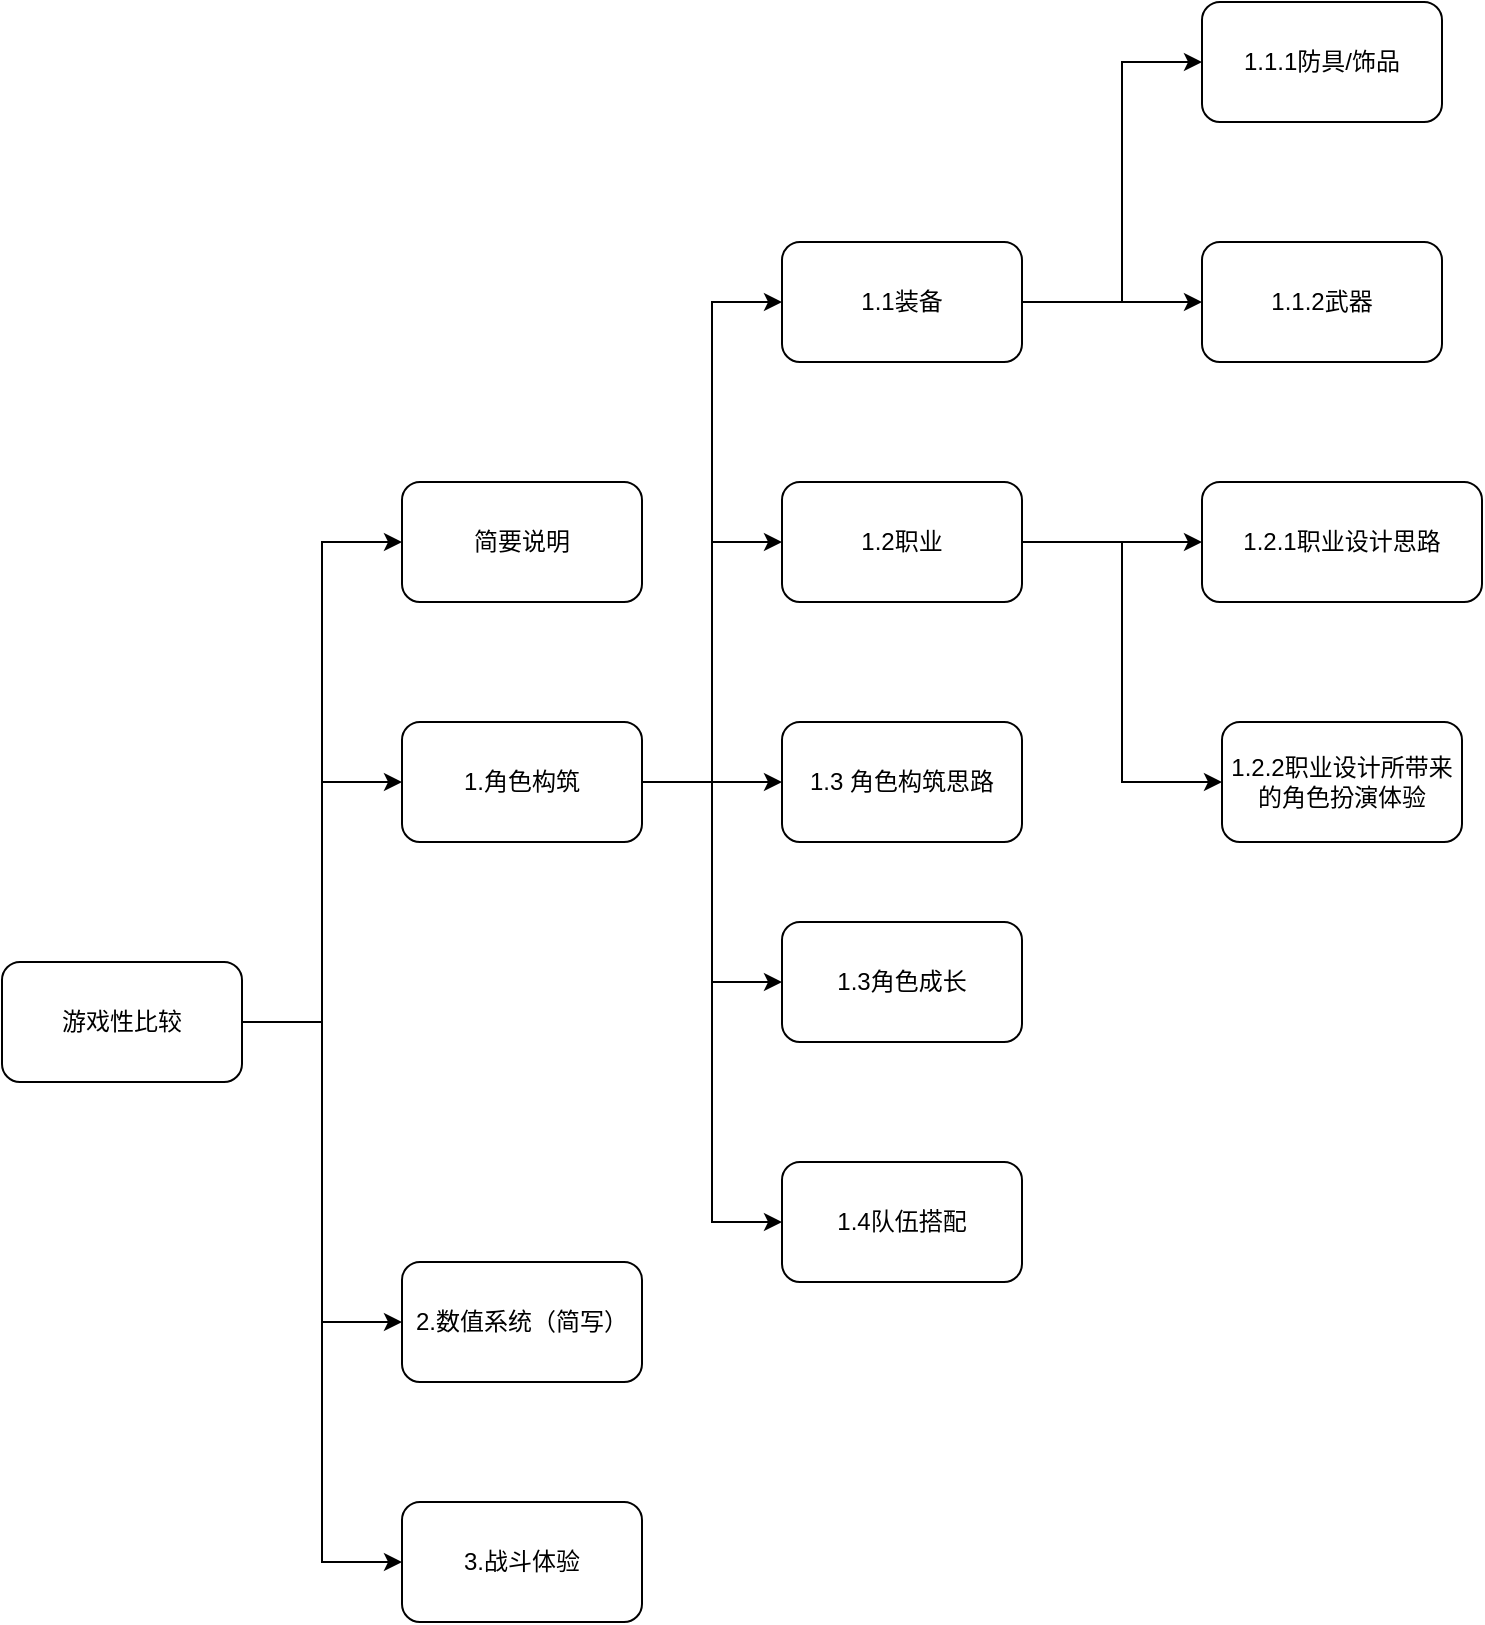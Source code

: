 <mxfile version="20.8.16" type="device"><diagram name="第 1 页" id="DqlSDoccDrTgliFSM3W7"><mxGraphModel dx="1020" dy="1735" grid="1" gridSize="10" guides="1" tooltips="1" connect="1" arrows="1" fold="1" page="1" pageScale="1" pageWidth="827" pageHeight="1169" math="0" shadow="0"><root><mxCell id="0"/><mxCell id="1" parent="0"/><mxCell id="9Biexoq82Lj9bWyl4J-t-12" style="edgeStyle=orthogonalEdgeStyle;rounded=0;orthogonalLoop=1;jettySize=auto;html=1;exitX=1;exitY=0.5;exitDx=0;exitDy=0;entryX=0;entryY=0.5;entryDx=0;entryDy=0;" edge="1" parent="1" source="9Biexoq82Lj9bWyl4J-t-1" target="9Biexoq82Lj9bWyl4J-t-4"><mxGeometry relative="1" as="geometry"/></mxCell><mxCell id="9Biexoq82Lj9bWyl4J-t-13" style="edgeStyle=orthogonalEdgeStyle;rounded=0;orthogonalLoop=1;jettySize=auto;html=1;exitX=1;exitY=0.5;exitDx=0;exitDy=0;entryX=0;entryY=0.5;entryDx=0;entryDy=0;" edge="1" parent="1" source="9Biexoq82Lj9bWyl4J-t-1" target="9Biexoq82Lj9bWyl4J-t-2"><mxGeometry relative="1" as="geometry"/></mxCell><mxCell id="9Biexoq82Lj9bWyl4J-t-14" style="edgeStyle=orthogonalEdgeStyle;rounded=0;orthogonalLoop=1;jettySize=auto;html=1;exitX=1;exitY=0.5;exitDx=0;exitDy=0;entryX=0;entryY=0.5;entryDx=0;entryDy=0;" edge="1" parent="1" source="9Biexoq82Lj9bWyl4J-t-1" target="9Biexoq82Lj9bWyl4J-t-3"><mxGeometry relative="1" as="geometry"/></mxCell><mxCell id="9Biexoq82Lj9bWyl4J-t-21" style="edgeStyle=orthogonalEdgeStyle;rounded=0;orthogonalLoop=1;jettySize=auto;html=1;exitX=1;exitY=0.5;exitDx=0;exitDy=0;entryX=0;entryY=0.5;entryDx=0;entryDy=0;" edge="1" parent="1" source="9Biexoq82Lj9bWyl4J-t-1" target="9Biexoq82Lj9bWyl4J-t-20"><mxGeometry relative="1" as="geometry"/></mxCell><mxCell id="9Biexoq82Lj9bWyl4J-t-1" value="游戏性比较" style="rounded=1;whiteSpace=wrap;html=1;" vertex="1" parent="1"><mxGeometry y="280" width="120" height="60" as="geometry"/></mxCell><mxCell id="9Biexoq82Lj9bWyl4J-t-15" style="edgeStyle=orthogonalEdgeStyle;rounded=0;orthogonalLoop=1;jettySize=auto;html=1;exitX=1;exitY=0.5;exitDx=0;exitDy=0;entryX=0;entryY=0.5;entryDx=0;entryDy=0;" edge="1" parent="1" source="9Biexoq82Lj9bWyl4J-t-2" target="9Biexoq82Lj9bWyl4J-t-5"><mxGeometry relative="1" as="geometry"/></mxCell><mxCell id="9Biexoq82Lj9bWyl4J-t-16" style="edgeStyle=orthogonalEdgeStyle;rounded=0;orthogonalLoop=1;jettySize=auto;html=1;exitX=1;exitY=0.5;exitDx=0;exitDy=0;entryX=0;entryY=0.5;entryDx=0;entryDy=0;" edge="1" parent="1" source="9Biexoq82Lj9bWyl4J-t-2" target="9Biexoq82Lj9bWyl4J-t-6"><mxGeometry relative="1" as="geometry"/></mxCell><mxCell id="9Biexoq82Lj9bWyl4J-t-24" style="edgeStyle=orthogonalEdgeStyle;rounded=0;orthogonalLoop=1;jettySize=auto;html=1;exitX=1;exitY=0.5;exitDx=0;exitDy=0;entryX=0;entryY=0.5;entryDx=0;entryDy=0;" edge="1" parent="1" source="9Biexoq82Lj9bWyl4J-t-2" target="9Biexoq82Lj9bWyl4J-t-22"><mxGeometry relative="1" as="geometry"/></mxCell><mxCell id="9Biexoq82Lj9bWyl4J-t-25" style="edgeStyle=orthogonalEdgeStyle;rounded=0;orthogonalLoop=1;jettySize=auto;html=1;exitX=1;exitY=0.5;exitDx=0;exitDy=0;entryX=0;entryY=0.5;entryDx=0;entryDy=0;" edge="1" parent="1" source="9Biexoq82Lj9bWyl4J-t-2" target="9Biexoq82Lj9bWyl4J-t-23"><mxGeometry relative="1" as="geometry"/></mxCell><mxCell id="9Biexoq82Lj9bWyl4J-t-31" style="edgeStyle=orthogonalEdgeStyle;rounded=0;orthogonalLoop=1;jettySize=auto;html=1;exitX=1;exitY=0.5;exitDx=0;exitDy=0;entryX=0;entryY=0.5;entryDx=0;entryDy=0;" edge="1" parent="1" source="9Biexoq82Lj9bWyl4J-t-2" target="9Biexoq82Lj9bWyl4J-t-30"><mxGeometry relative="1" as="geometry"/></mxCell><mxCell id="9Biexoq82Lj9bWyl4J-t-2" value="1.角色构筑" style="rounded=1;whiteSpace=wrap;html=1;" vertex="1" parent="1"><mxGeometry x="200" y="160" width="120" height="60" as="geometry"/></mxCell><mxCell id="9Biexoq82Lj9bWyl4J-t-3" value="3.战斗体验" style="rounded=1;whiteSpace=wrap;html=1;" vertex="1" parent="1"><mxGeometry x="200" y="550" width="120" height="60" as="geometry"/></mxCell><mxCell id="9Biexoq82Lj9bWyl4J-t-4" value="2.数值系统（简写）" style="rounded=1;whiteSpace=wrap;html=1;" vertex="1" parent="1"><mxGeometry x="200" y="430" width="120" height="60" as="geometry"/></mxCell><mxCell id="9Biexoq82Lj9bWyl4J-t-17" style="edgeStyle=orthogonalEdgeStyle;rounded=0;orthogonalLoop=1;jettySize=auto;html=1;exitX=1;exitY=0.5;exitDx=0;exitDy=0;" edge="1" parent="1" source="9Biexoq82Lj9bWyl4J-t-5" target="9Biexoq82Lj9bWyl4J-t-7"><mxGeometry relative="1" as="geometry"/></mxCell><mxCell id="9Biexoq82Lj9bWyl4J-t-18" style="edgeStyle=orthogonalEdgeStyle;rounded=0;orthogonalLoop=1;jettySize=auto;html=1;exitX=1;exitY=0.5;exitDx=0;exitDy=0;entryX=0;entryY=0.5;entryDx=0;entryDy=0;" edge="1" parent="1" source="9Biexoq82Lj9bWyl4J-t-5" target="9Biexoq82Lj9bWyl4J-t-8"><mxGeometry relative="1" as="geometry"><Array as="points"><mxPoint x="560" y="-50"/><mxPoint x="560" y="-170"/></Array></mxGeometry></mxCell><mxCell id="9Biexoq82Lj9bWyl4J-t-5" value="1.1装备" style="rounded=1;whiteSpace=wrap;html=1;" vertex="1" parent="1"><mxGeometry x="390" y="-80" width="120" height="60" as="geometry"/></mxCell><mxCell id="9Biexoq82Lj9bWyl4J-t-19" style="edgeStyle=orthogonalEdgeStyle;rounded=0;orthogonalLoop=1;jettySize=auto;html=1;exitX=1;exitY=0.5;exitDx=0;exitDy=0;entryX=0;entryY=0.5;entryDx=0;entryDy=0;" edge="1" parent="1" source="9Biexoq82Lj9bWyl4J-t-6" target="9Biexoq82Lj9bWyl4J-t-9"><mxGeometry relative="1" as="geometry"/></mxCell><mxCell id="9Biexoq82Lj9bWyl4J-t-29" style="edgeStyle=orthogonalEdgeStyle;rounded=0;orthogonalLoop=1;jettySize=auto;html=1;exitX=1;exitY=0.5;exitDx=0;exitDy=0;entryX=0;entryY=0.5;entryDx=0;entryDy=0;" edge="1" parent="1" source="9Biexoq82Lj9bWyl4J-t-6" target="9Biexoq82Lj9bWyl4J-t-28"><mxGeometry relative="1" as="geometry"><Array as="points"><mxPoint x="560" y="70"/><mxPoint x="560" y="190"/></Array></mxGeometry></mxCell><mxCell id="9Biexoq82Lj9bWyl4J-t-6" value="1.2职业" style="rounded=1;whiteSpace=wrap;html=1;" vertex="1" parent="1"><mxGeometry x="390" y="40" width="120" height="60" as="geometry"/></mxCell><mxCell id="9Biexoq82Lj9bWyl4J-t-7" value="1.1.2武器" style="rounded=1;whiteSpace=wrap;html=1;" vertex="1" parent="1"><mxGeometry x="600" y="-80" width="120" height="60" as="geometry"/></mxCell><mxCell id="9Biexoq82Lj9bWyl4J-t-8" value="1.1.1防具/饰品" style="rounded=1;whiteSpace=wrap;html=1;" vertex="1" parent="1"><mxGeometry x="600" y="-200" width="120" height="60" as="geometry"/></mxCell><mxCell id="9Biexoq82Lj9bWyl4J-t-9" value="1.2.1职业设计思路" style="rounded=1;whiteSpace=wrap;html=1;" vertex="1" parent="1"><mxGeometry x="600" y="40" width="140" height="60" as="geometry"/></mxCell><mxCell id="9Biexoq82Lj9bWyl4J-t-20" value="简要说明" style="rounded=1;whiteSpace=wrap;html=1;" vertex="1" parent="1"><mxGeometry x="200" y="40" width="120" height="60" as="geometry"/></mxCell><mxCell id="9Biexoq82Lj9bWyl4J-t-22" value="1.3角色成长" style="rounded=1;whiteSpace=wrap;html=1;" vertex="1" parent="1"><mxGeometry x="390" y="260" width="120" height="60" as="geometry"/></mxCell><mxCell id="9Biexoq82Lj9bWyl4J-t-23" value="1.4队伍搭配" style="rounded=1;whiteSpace=wrap;html=1;" vertex="1" parent="1"><mxGeometry x="390" y="380" width="120" height="60" as="geometry"/></mxCell><mxCell id="9Biexoq82Lj9bWyl4J-t-28" value="1.2.2职业设计所带来的角色扮演体验" style="rounded=1;whiteSpace=wrap;html=1;" vertex="1" parent="1"><mxGeometry x="610" y="160" width="120" height="60" as="geometry"/></mxCell><mxCell id="9Biexoq82Lj9bWyl4J-t-30" value="1.3 角色构筑思路" style="rounded=1;whiteSpace=wrap;html=1;" vertex="1" parent="1"><mxGeometry x="390" y="160" width="120" height="60" as="geometry"/></mxCell></root></mxGraphModel></diagram></mxfile>